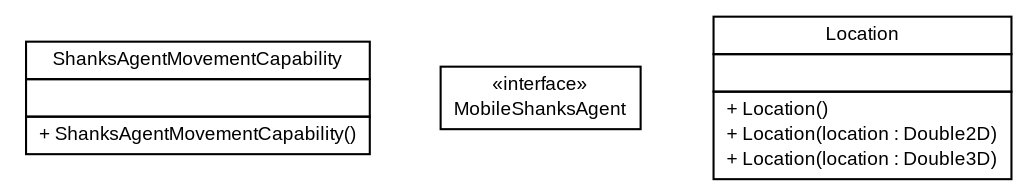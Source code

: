 #!/usr/local/bin/dot
#
# Class diagram 
# Generated by UMLGraph version 5.1 (http://www.umlgraph.org/)
#

digraph G {
	edge [fontname="arial",fontsize=10,labelfontname="arial",labelfontsize=10];
	node [fontname="arial",fontsize=10,shape=plaintext];
	nodesep=0.25;
	ranksep=0.5;
	// es.upm.dit.gsi.shanks.agent.capability.movement.ShanksAgentMovementCapability
	c226 [label=<<table title="es.upm.dit.gsi.shanks.agent.capability.movement.ShanksAgentMovementCapability" border="0" cellborder="1" cellspacing="0" cellpadding="2" port="p" href="./ShanksAgentMovementCapability.html">
		<tr><td><table border="0" cellspacing="0" cellpadding="1">
<tr><td align="center" balign="center"> ShanksAgentMovementCapability </td></tr>
		</table></td></tr>
		<tr><td><table border="0" cellspacing="0" cellpadding="1">
<tr><td align="left" balign="left">  </td></tr>
		</table></td></tr>
		<tr><td><table border="0" cellspacing="0" cellpadding="1">
<tr><td align="left" balign="left"> + ShanksAgentMovementCapability() </td></tr>
		</table></td></tr>
		</table>>, fontname="arial", fontcolor="black", fontsize=9.0];
	// es.upm.dit.gsi.shanks.agent.capability.movement.MobileShanksAgent
	c227 [label=<<table title="es.upm.dit.gsi.shanks.agent.capability.movement.MobileShanksAgent" border="0" cellborder="1" cellspacing="0" cellpadding="2" port="p" href="./MobileShanksAgent.html">
		<tr><td><table border="0" cellspacing="0" cellpadding="1">
<tr><td align="center" balign="center"> &#171;interface&#187; </td></tr>
<tr><td align="center" balign="center"> MobileShanksAgent </td></tr>
		</table></td></tr>
		</table>>, fontname="arial", fontcolor="black", fontsize=9.0];
	// es.upm.dit.gsi.shanks.agent.capability.movement.Location
	c228 [label=<<table title="es.upm.dit.gsi.shanks.agent.capability.movement.Location" border="0" cellborder="1" cellspacing="0" cellpadding="2" port="p" href="./Location.html">
		<tr><td><table border="0" cellspacing="0" cellpadding="1">
<tr><td align="center" balign="center"> Location </td></tr>
		</table></td></tr>
		<tr><td><table border="0" cellspacing="0" cellpadding="1">
<tr><td align="left" balign="left">  </td></tr>
		</table></td></tr>
		<tr><td><table border="0" cellspacing="0" cellpadding="1">
<tr><td align="left" balign="left"> + Location() </td></tr>
<tr><td align="left" balign="left"> + Location(location : Double2D) </td></tr>
<tr><td align="left" balign="left"> + Location(location : Double3D) </td></tr>
		</table></td></tr>
		</table>>, fontname="arial", fontcolor="black", fontsize=9.0];
}

